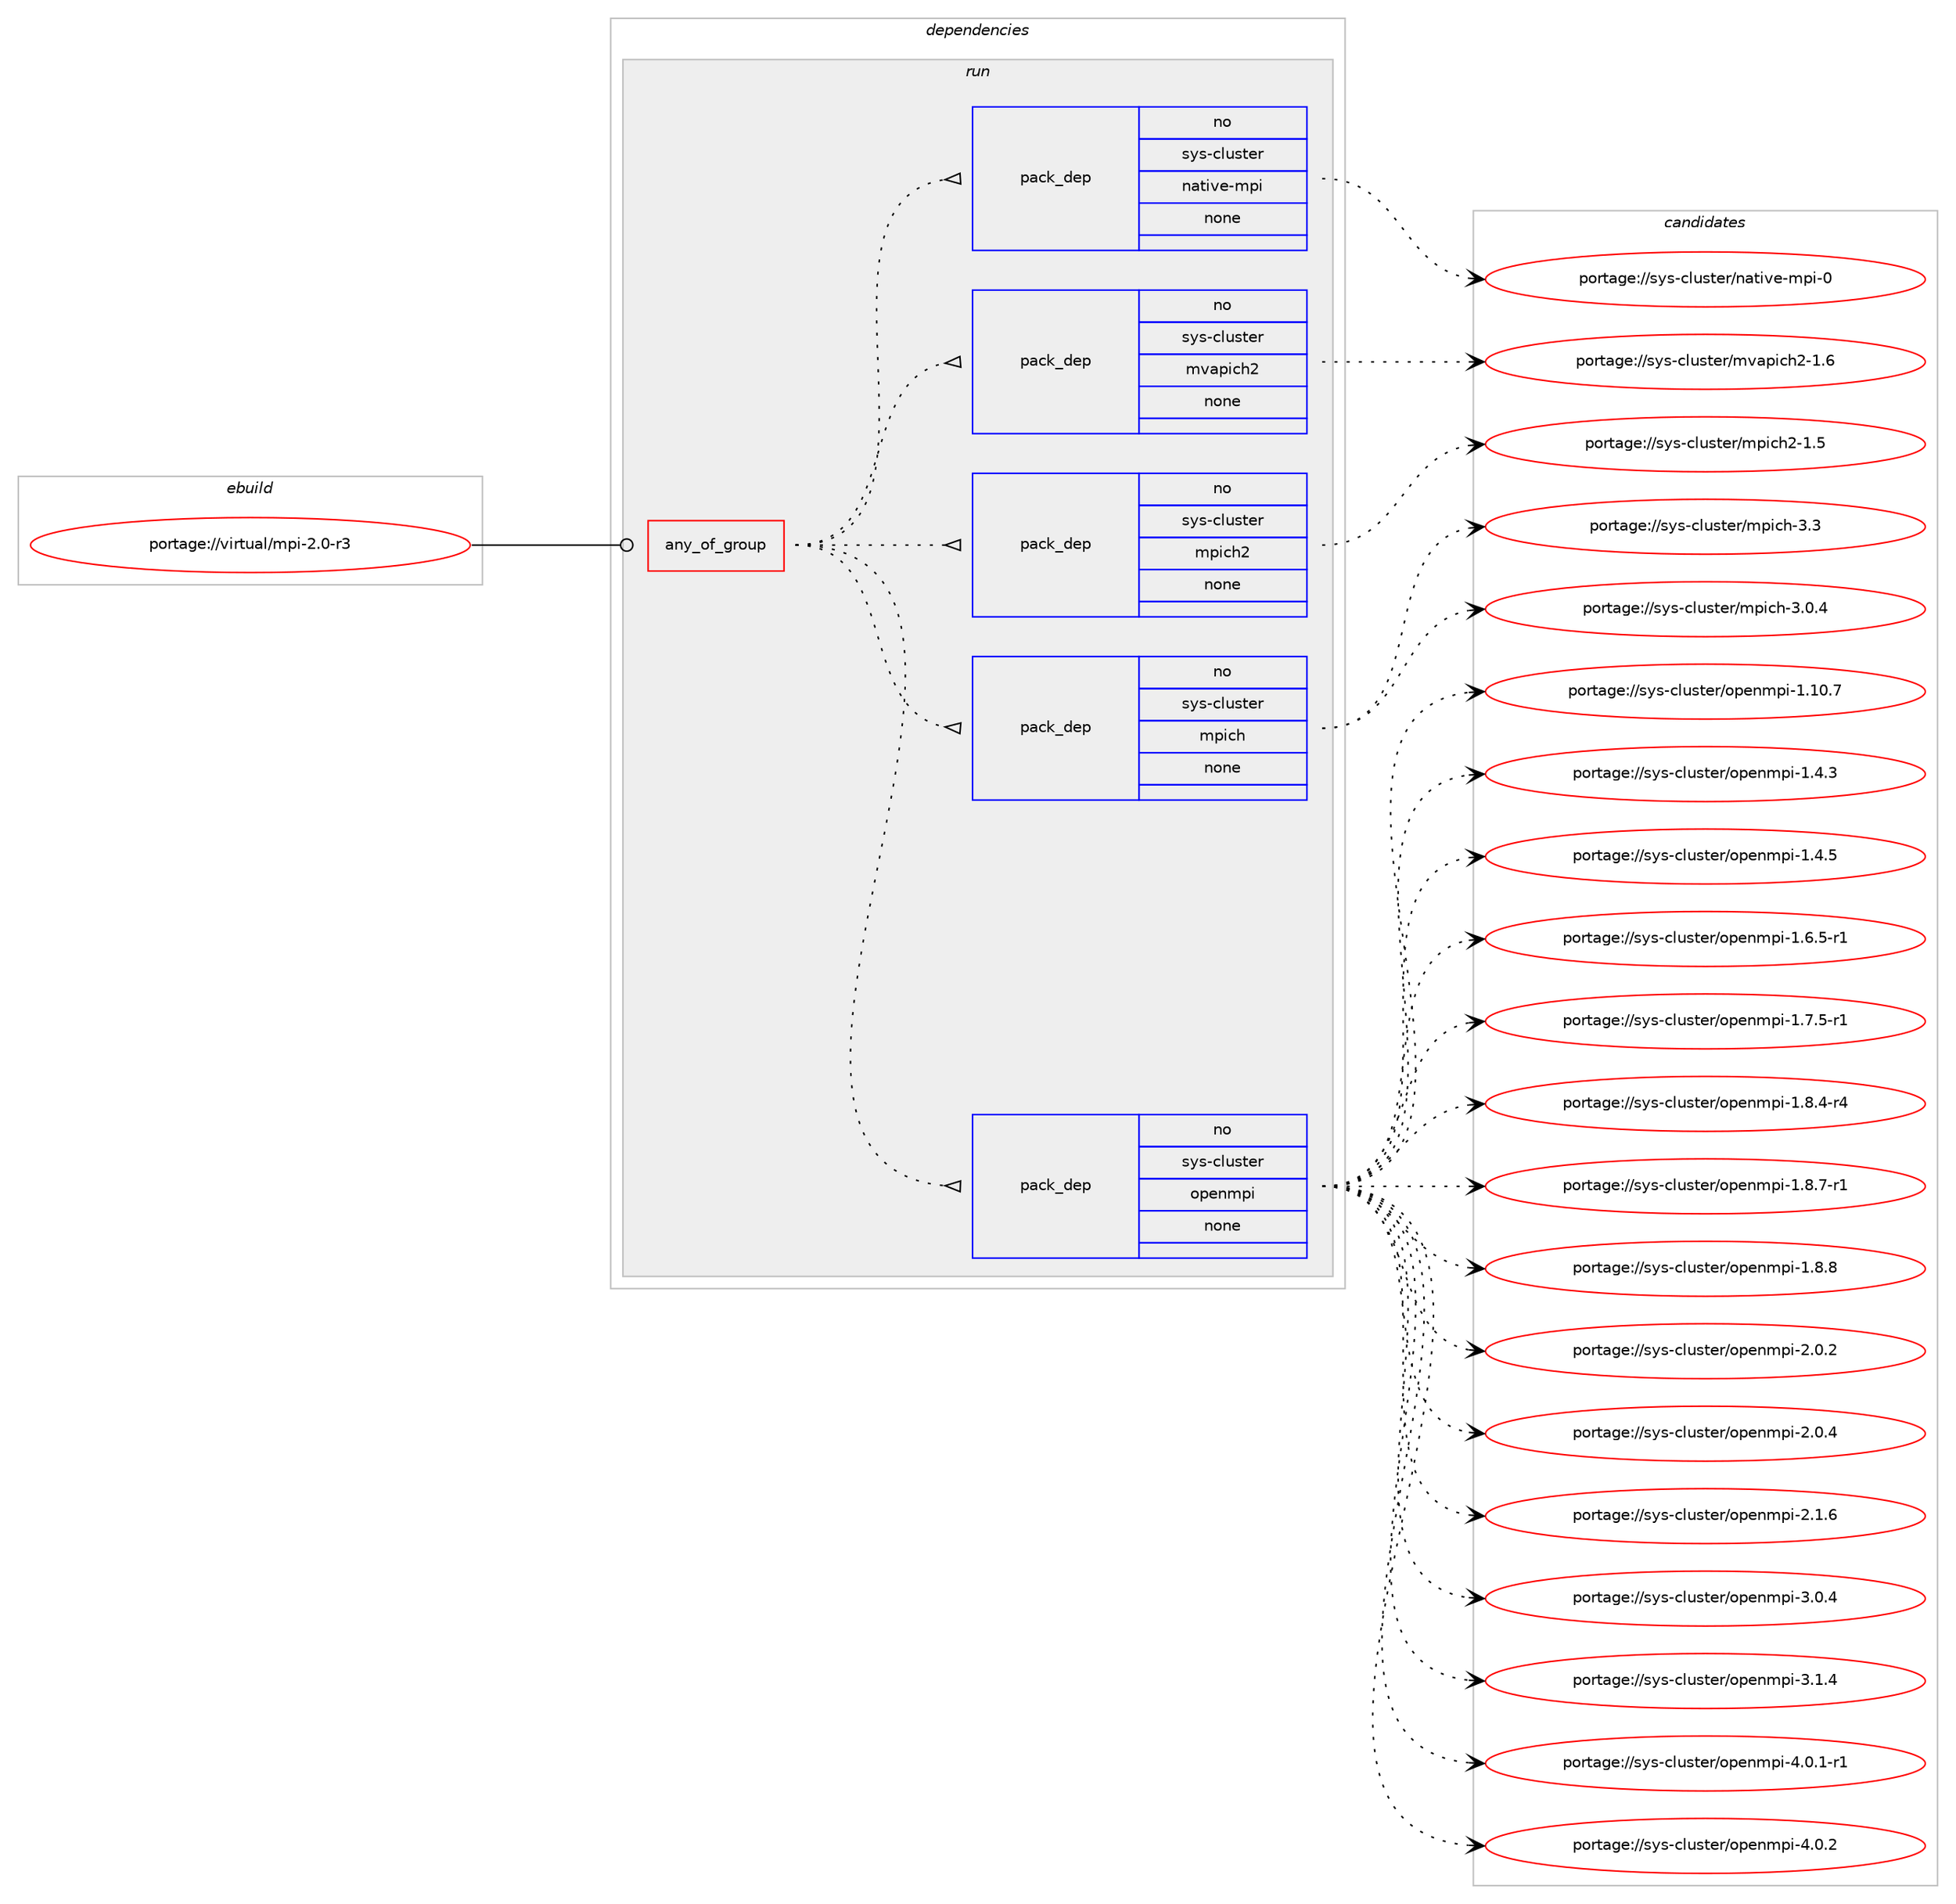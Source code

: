 digraph prolog {

# *************
# Graph options
# *************

newrank=true;
concentrate=true;
compound=true;
graph [rankdir=LR,fontname=Helvetica,fontsize=10,ranksep=1.5];#, ranksep=2.5, nodesep=0.2];
edge  [arrowhead=vee];
node  [fontname=Helvetica,fontsize=10];

# **********
# The ebuild
# **********

subgraph cluster_leftcol {
color=gray;
rank=same;
label=<<i>ebuild</i>>;
id [label="portage://virtual/mpi-2.0-r3", color=red, width=4, href="../virtual/mpi-2.0-r3.svg"];
}

# ****************
# The dependencies
# ****************

subgraph cluster_midcol {
color=gray;
label=<<i>dependencies</i>>;
subgraph cluster_compile {
fillcolor="#eeeeee";
style=filled;
label=<<i>compile</i>>;
}
subgraph cluster_compileandrun {
fillcolor="#eeeeee";
style=filled;
label=<<i>compile and run</i>>;
}
subgraph cluster_run {
fillcolor="#eeeeee";
style=filled;
label=<<i>run</i>>;
subgraph any7161 {
dependency434405 [label=<<TABLE BORDER="0" CELLBORDER="1" CELLSPACING="0" CELLPADDING="4"><TR><TD CELLPADDING="10">any_of_group</TD></TR></TABLE>>, shape=none, color=red];subgraph pack321891 {
dependency434406 [label=<<TABLE BORDER="0" CELLBORDER="1" CELLSPACING="0" CELLPADDING="4" WIDTH="220"><TR><TD ROWSPAN="6" CELLPADDING="30">pack_dep</TD></TR><TR><TD WIDTH="110">no</TD></TR><TR><TD>sys-cluster</TD></TR><TR><TD>openmpi</TD></TR><TR><TD>none</TD></TR><TR><TD></TD></TR></TABLE>>, shape=none, color=blue];
}
dependency434405:e -> dependency434406:w [weight=20,style="dotted",arrowhead="oinv"];
subgraph pack321892 {
dependency434407 [label=<<TABLE BORDER="0" CELLBORDER="1" CELLSPACING="0" CELLPADDING="4" WIDTH="220"><TR><TD ROWSPAN="6" CELLPADDING="30">pack_dep</TD></TR><TR><TD WIDTH="110">no</TD></TR><TR><TD>sys-cluster</TD></TR><TR><TD>mpich</TD></TR><TR><TD>none</TD></TR><TR><TD></TD></TR></TABLE>>, shape=none, color=blue];
}
dependency434405:e -> dependency434407:w [weight=20,style="dotted",arrowhead="oinv"];
subgraph pack321893 {
dependency434408 [label=<<TABLE BORDER="0" CELLBORDER="1" CELLSPACING="0" CELLPADDING="4" WIDTH="220"><TR><TD ROWSPAN="6" CELLPADDING="30">pack_dep</TD></TR><TR><TD WIDTH="110">no</TD></TR><TR><TD>sys-cluster</TD></TR><TR><TD>mpich2</TD></TR><TR><TD>none</TD></TR><TR><TD></TD></TR></TABLE>>, shape=none, color=blue];
}
dependency434405:e -> dependency434408:w [weight=20,style="dotted",arrowhead="oinv"];
subgraph pack321894 {
dependency434409 [label=<<TABLE BORDER="0" CELLBORDER="1" CELLSPACING="0" CELLPADDING="4" WIDTH="220"><TR><TD ROWSPAN="6" CELLPADDING="30">pack_dep</TD></TR><TR><TD WIDTH="110">no</TD></TR><TR><TD>sys-cluster</TD></TR><TR><TD>mvapich2</TD></TR><TR><TD>none</TD></TR><TR><TD></TD></TR></TABLE>>, shape=none, color=blue];
}
dependency434405:e -> dependency434409:w [weight=20,style="dotted",arrowhead="oinv"];
subgraph pack321895 {
dependency434410 [label=<<TABLE BORDER="0" CELLBORDER="1" CELLSPACING="0" CELLPADDING="4" WIDTH="220"><TR><TD ROWSPAN="6" CELLPADDING="30">pack_dep</TD></TR><TR><TD WIDTH="110">no</TD></TR><TR><TD>sys-cluster</TD></TR><TR><TD>native-mpi</TD></TR><TR><TD>none</TD></TR><TR><TD></TD></TR></TABLE>>, shape=none, color=blue];
}
dependency434405:e -> dependency434410:w [weight=20,style="dotted",arrowhead="oinv"];
}
id:e -> dependency434405:w [weight=20,style="solid",arrowhead="odot"];
}
}

# **************
# The candidates
# **************

subgraph cluster_choices {
rank=same;
color=gray;
label=<<i>candidates</i>>;

subgraph choice321891 {
color=black;
nodesep=1;
choiceportage11512111545991081171151161011144711111210111010911210545494649484655 [label="portage://sys-cluster/openmpi-1.10.7", color=red, width=4,href="../sys-cluster/openmpi-1.10.7.svg"];
choiceportage115121115459910811711511610111447111112101110109112105454946524651 [label="portage://sys-cluster/openmpi-1.4.3", color=red, width=4,href="../sys-cluster/openmpi-1.4.3.svg"];
choiceportage115121115459910811711511610111447111112101110109112105454946524653 [label="portage://sys-cluster/openmpi-1.4.5", color=red, width=4,href="../sys-cluster/openmpi-1.4.5.svg"];
choiceportage1151211154599108117115116101114471111121011101091121054549465446534511449 [label="portage://sys-cluster/openmpi-1.6.5-r1", color=red, width=4,href="../sys-cluster/openmpi-1.6.5-r1.svg"];
choiceportage1151211154599108117115116101114471111121011101091121054549465546534511449 [label="portage://sys-cluster/openmpi-1.7.5-r1", color=red, width=4,href="../sys-cluster/openmpi-1.7.5-r1.svg"];
choiceportage1151211154599108117115116101114471111121011101091121054549465646524511452 [label="portage://sys-cluster/openmpi-1.8.4-r4", color=red, width=4,href="../sys-cluster/openmpi-1.8.4-r4.svg"];
choiceportage1151211154599108117115116101114471111121011101091121054549465646554511449 [label="portage://sys-cluster/openmpi-1.8.7-r1", color=red, width=4,href="../sys-cluster/openmpi-1.8.7-r1.svg"];
choiceportage115121115459910811711511610111447111112101110109112105454946564656 [label="portage://sys-cluster/openmpi-1.8.8", color=red, width=4,href="../sys-cluster/openmpi-1.8.8.svg"];
choiceportage115121115459910811711511610111447111112101110109112105455046484650 [label="portage://sys-cluster/openmpi-2.0.2", color=red, width=4,href="../sys-cluster/openmpi-2.0.2.svg"];
choiceportage115121115459910811711511610111447111112101110109112105455046484652 [label="portage://sys-cluster/openmpi-2.0.4", color=red, width=4,href="../sys-cluster/openmpi-2.0.4.svg"];
choiceportage115121115459910811711511610111447111112101110109112105455046494654 [label="portage://sys-cluster/openmpi-2.1.6", color=red, width=4,href="../sys-cluster/openmpi-2.1.6.svg"];
choiceportage115121115459910811711511610111447111112101110109112105455146484652 [label="portage://sys-cluster/openmpi-3.0.4", color=red, width=4,href="../sys-cluster/openmpi-3.0.4.svg"];
choiceportage115121115459910811711511610111447111112101110109112105455146494652 [label="portage://sys-cluster/openmpi-3.1.4", color=red, width=4,href="../sys-cluster/openmpi-3.1.4.svg"];
choiceportage1151211154599108117115116101114471111121011101091121054552464846494511449 [label="portage://sys-cluster/openmpi-4.0.1-r1", color=red, width=4,href="../sys-cluster/openmpi-4.0.1-r1.svg"];
choiceportage115121115459910811711511610111447111112101110109112105455246484650 [label="portage://sys-cluster/openmpi-4.0.2", color=red, width=4,href="../sys-cluster/openmpi-4.0.2.svg"];
dependency434406:e -> choiceportage11512111545991081171151161011144711111210111010911210545494649484655:w [style=dotted,weight="100"];
dependency434406:e -> choiceportage115121115459910811711511610111447111112101110109112105454946524651:w [style=dotted,weight="100"];
dependency434406:e -> choiceportage115121115459910811711511610111447111112101110109112105454946524653:w [style=dotted,weight="100"];
dependency434406:e -> choiceportage1151211154599108117115116101114471111121011101091121054549465446534511449:w [style=dotted,weight="100"];
dependency434406:e -> choiceportage1151211154599108117115116101114471111121011101091121054549465546534511449:w [style=dotted,weight="100"];
dependency434406:e -> choiceportage1151211154599108117115116101114471111121011101091121054549465646524511452:w [style=dotted,weight="100"];
dependency434406:e -> choiceportage1151211154599108117115116101114471111121011101091121054549465646554511449:w [style=dotted,weight="100"];
dependency434406:e -> choiceportage115121115459910811711511610111447111112101110109112105454946564656:w [style=dotted,weight="100"];
dependency434406:e -> choiceportage115121115459910811711511610111447111112101110109112105455046484650:w [style=dotted,weight="100"];
dependency434406:e -> choiceportage115121115459910811711511610111447111112101110109112105455046484652:w [style=dotted,weight="100"];
dependency434406:e -> choiceportage115121115459910811711511610111447111112101110109112105455046494654:w [style=dotted,weight="100"];
dependency434406:e -> choiceportage115121115459910811711511610111447111112101110109112105455146484652:w [style=dotted,weight="100"];
dependency434406:e -> choiceportage115121115459910811711511610111447111112101110109112105455146494652:w [style=dotted,weight="100"];
dependency434406:e -> choiceportage1151211154599108117115116101114471111121011101091121054552464846494511449:w [style=dotted,weight="100"];
dependency434406:e -> choiceportage115121115459910811711511610111447111112101110109112105455246484650:w [style=dotted,weight="100"];
}
subgraph choice321892 {
color=black;
nodesep=1;
choiceportage11512111545991081171151161011144710911210599104455146484652 [label="portage://sys-cluster/mpich-3.0.4", color=red, width=4,href="../sys-cluster/mpich-3.0.4.svg"];
choiceportage1151211154599108117115116101114471091121059910445514651 [label="portage://sys-cluster/mpich-3.3", color=red, width=4,href="../sys-cluster/mpich-3.3.svg"];
dependency434407:e -> choiceportage11512111545991081171151161011144710911210599104455146484652:w [style=dotted,weight="100"];
dependency434407:e -> choiceportage1151211154599108117115116101114471091121059910445514651:w [style=dotted,weight="100"];
}
subgraph choice321893 {
color=black;
nodesep=1;
choiceportage115121115459910811711511610111447109112105991045045494653 [label="portage://sys-cluster/mpich2-1.5", color=red, width=4,href="../sys-cluster/mpich2-1.5.svg"];
dependency434408:e -> choiceportage115121115459910811711511610111447109112105991045045494653:w [style=dotted,weight="100"];
}
subgraph choice321894 {
color=black;
nodesep=1;
choiceportage11512111545991081171151161011144710911897112105991045045494654 [label="portage://sys-cluster/mvapich2-1.6", color=red, width=4,href="../sys-cluster/mvapich2-1.6.svg"];
dependency434409:e -> choiceportage11512111545991081171151161011144710911897112105991045045494654:w [style=dotted,weight="100"];
}
subgraph choice321895 {
color=black;
nodesep=1;
choiceportage11512111545991081171151161011144711097116105118101451091121054548 [label="portage://sys-cluster/native-mpi-0", color=red, width=4,href="../sys-cluster/native-mpi-0.svg"];
dependency434410:e -> choiceportage11512111545991081171151161011144711097116105118101451091121054548:w [style=dotted,weight="100"];
}
}

}
